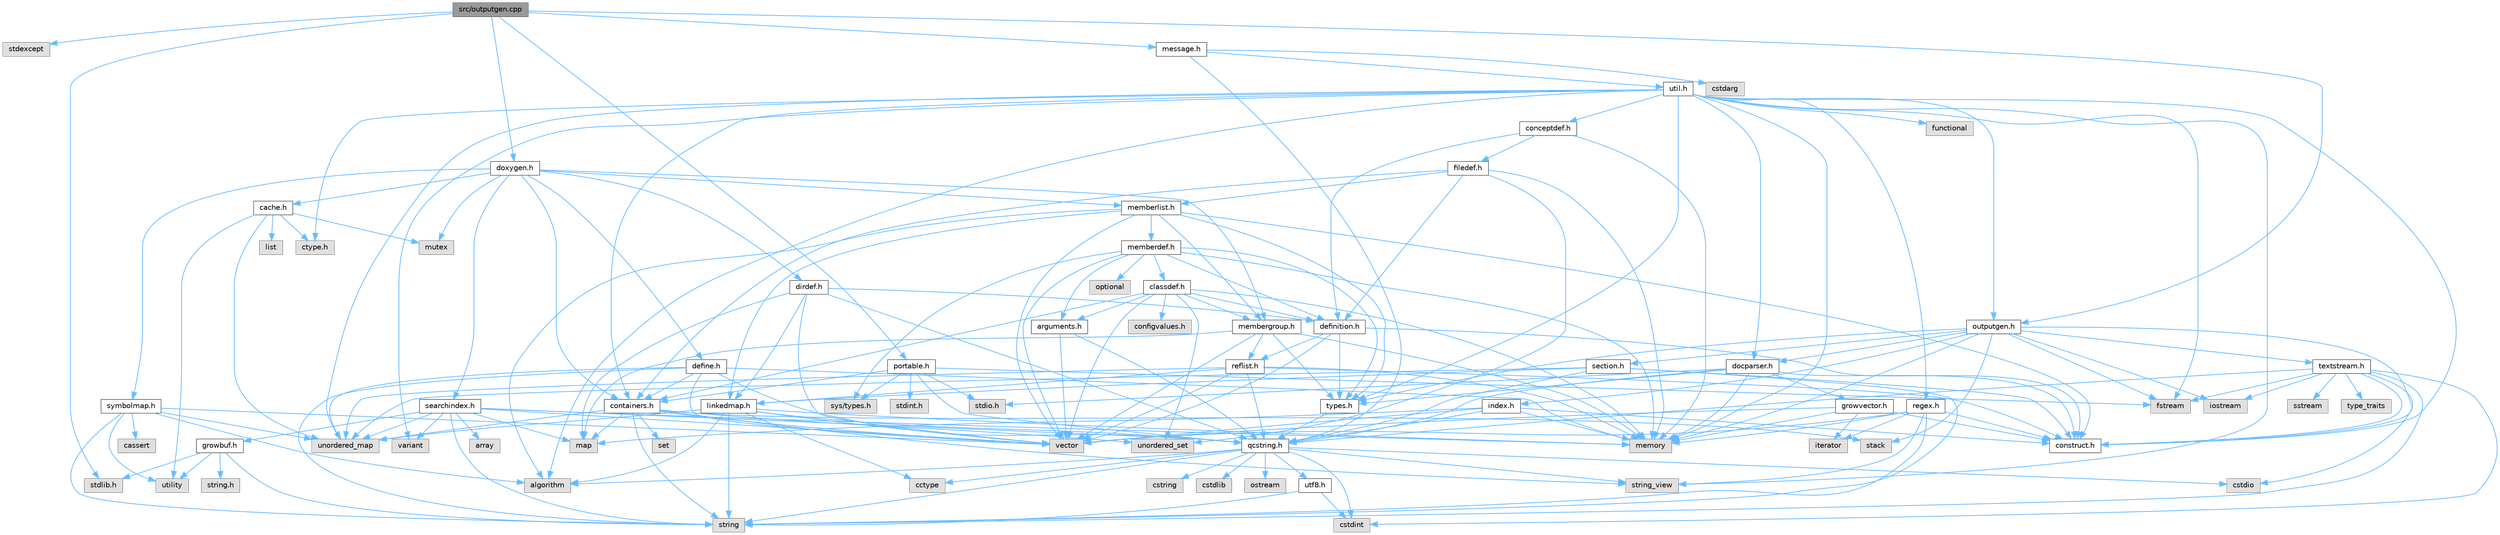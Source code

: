digraph "src/outputgen.cpp"
{
 // INTERACTIVE_SVG=YES
 // LATEX_PDF_SIZE
  bgcolor="transparent";
  edge [fontname=Helvetica,fontsize=10,labelfontname=Helvetica,labelfontsize=10];
  node [fontname=Helvetica,fontsize=10,shape=box,height=0.2,width=0.4];
  Node1 [id="Node000001",label="src/outputgen.cpp",height=0.2,width=0.4,color="gray40", fillcolor="grey60", style="filled", fontcolor="black",tooltip=" "];
  Node1 -> Node2 [id="edge1_Node000001_Node000002",color="steelblue1",style="solid",tooltip=" "];
  Node2 [id="Node000002",label="stdexcept",height=0.2,width=0.4,color="grey60", fillcolor="#E0E0E0", style="filled",tooltip=" "];
  Node1 -> Node3 [id="edge2_Node000001_Node000003",color="steelblue1",style="solid",tooltip=" "];
  Node3 [id="Node000003",label="stdlib.h",height=0.2,width=0.4,color="grey60", fillcolor="#E0E0E0", style="filled",tooltip=" "];
  Node1 -> Node4 [id="edge3_Node000001_Node000004",color="steelblue1",style="solid",tooltip=" "];
  Node4 [id="Node000004",label="doxygen.h",height=0.2,width=0.4,color="grey40", fillcolor="white", style="filled",URL="$d1/da1/doxygen_8h.html",tooltip=" "];
  Node4 -> Node5 [id="edge4_Node000004_Node000005",color="steelblue1",style="solid",tooltip=" "];
  Node5 [id="Node000005",label="mutex",height=0.2,width=0.4,color="grey60", fillcolor="#E0E0E0", style="filled",tooltip=" "];
  Node4 -> Node6 [id="edge5_Node000004_Node000006",color="steelblue1",style="solid",tooltip=" "];
  Node6 [id="Node000006",label="containers.h",height=0.2,width=0.4,color="grey40", fillcolor="white", style="filled",URL="$d5/d75/containers_8h.html",tooltip=" "];
  Node6 -> Node7 [id="edge6_Node000006_Node000007",color="steelblue1",style="solid",tooltip=" "];
  Node7 [id="Node000007",label="vector",height=0.2,width=0.4,color="grey60", fillcolor="#E0E0E0", style="filled",tooltip=" "];
  Node6 -> Node8 [id="edge7_Node000006_Node000008",color="steelblue1",style="solid",tooltip=" "];
  Node8 [id="Node000008",label="string",height=0.2,width=0.4,color="grey60", fillcolor="#E0E0E0", style="filled",tooltip=" "];
  Node6 -> Node9 [id="edge8_Node000006_Node000009",color="steelblue1",style="solid",tooltip=" "];
  Node9 [id="Node000009",label="string_view",height=0.2,width=0.4,color="grey60", fillcolor="#E0E0E0", style="filled",tooltip=" "];
  Node6 -> Node10 [id="edge9_Node000006_Node000010",color="steelblue1",style="solid",tooltip=" "];
  Node10 [id="Node000010",label="set",height=0.2,width=0.4,color="grey60", fillcolor="#E0E0E0", style="filled",tooltip=" "];
  Node6 -> Node11 [id="edge10_Node000006_Node000011",color="steelblue1",style="solid",tooltip=" "];
  Node11 [id="Node000011",label="map",height=0.2,width=0.4,color="grey60", fillcolor="#E0E0E0", style="filled",tooltip=" "];
  Node6 -> Node12 [id="edge11_Node000006_Node000012",color="steelblue1",style="solid",tooltip=" "];
  Node12 [id="Node000012",label="unordered_set",height=0.2,width=0.4,color="grey60", fillcolor="#E0E0E0", style="filled",tooltip=" "];
  Node6 -> Node13 [id="edge12_Node000006_Node000013",color="steelblue1",style="solid",tooltip=" "];
  Node13 [id="Node000013",label="unordered_map",height=0.2,width=0.4,color="grey60", fillcolor="#E0E0E0", style="filled",tooltip=" "];
  Node6 -> Node14 [id="edge13_Node000006_Node000014",color="steelblue1",style="solid",tooltip=" "];
  Node14 [id="Node000014",label="stack",height=0.2,width=0.4,color="grey60", fillcolor="#E0E0E0", style="filled",tooltip=" "];
  Node4 -> Node15 [id="edge14_Node000004_Node000015",color="steelblue1",style="solid",tooltip=" "];
  Node15 [id="Node000015",label="membergroup.h",height=0.2,width=0.4,color="grey40", fillcolor="white", style="filled",URL="$d9/d11/membergroup_8h.html",tooltip=" "];
  Node15 -> Node7 [id="edge15_Node000015_Node000007",color="steelblue1",style="solid",tooltip=" "];
  Node15 -> Node11 [id="edge16_Node000015_Node000011",color="steelblue1",style="solid",tooltip=" "];
  Node15 -> Node16 [id="edge17_Node000015_Node000016",color="steelblue1",style="solid",tooltip=" "];
  Node16 [id="Node000016",label="memory",height=0.2,width=0.4,color="grey60", fillcolor="#E0E0E0", style="filled",tooltip=" "];
  Node15 -> Node17 [id="edge18_Node000015_Node000017",color="steelblue1",style="solid",tooltip=" "];
  Node17 [id="Node000017",label="types.h",height=0.2,width=0.4,color="grey40", fillcolor="white", style="filled",URL="$d9/d49/types_8h.html",tooltip="This file contains a number of basic enums and types."];
  Node17 -> Node18 [id="edge19_Node000017_Node000018",color="steelblue1",style="solid",tooltip=" "];
  Node18 [id="Node000018",label="qcstring.h",height=0.2,width=0.4,color="grey40", fillcolor="white", style="filled",URL="$d7/d5c/qcstring_8h.html",tooltip=" "];
  Node18 -> Node8 [id="edge20_Node000018_Node000008",color="steelblue1",style="solid",tooltip=" "];
  Node18 -> Node9 [id="edge21_Node000018_Node000009",color="steelblue1",style="solid",tooltip=" "];
  Node18 -> Node19 [id="edge22_Node000018_Node000019",color="steelblue1",style="solid",tooltip=" "];
  Node19 [id="Node000019",label="algorithm",height=0.2,width=0.4,color="grey60", fillcolor="#E0E0E0", style="filled",tooltip=" "];
  Node18 -> Node20 [id="edge23_Node000018_Node000020",color="steelblue1",style="solid",tooltip=" "];
  Node20 [id="Node000020",label="cctype",height=0.2,width=0.4,color="grey60", fillcolor="#E0E0E0", style="filled",tooltip=" "];
  Node18 -> Node21 [id="edge24_Node000018_Node000021",color="steelblue1",style="solid",tooltip=" "];
  Node21 [id="Node000021",label="cstring",height=0.2,width=0.4,color="grey60", fillcolor="#E0E0E0", style="filled",tooltip=" "];
  Node18 -> Node22 [id="edge25_Node000018_Node000022",color="steelblue1",style="solid",tooltip=" "];
  Node22 [id="Node000022",label="cstdio",height=0.2,width=0.4,color="grey60", fillcolor="#E0E0E0", style="filled",tooltip=" "];
  Node18 -> Node23 [id="edge26_Node000018_Node000023",color="steelblue1",style="solid",tooltip=" "];
  Node23 [id="Node000023",label="cstdlib",height=0.2,width=0.4,color="grey60", fillcolor="#E0E0E0", style="filled",tooltip=" "];
  Node18 -> Node24 [id="edge27_Node000018_Node000024",color="steelblue1",style="solid",tooltip=" "];
  Node24 [id="Node000024",label="cstdint",height=0.2,width=0.4,color="grey60", fillcolor="#E0E0E0", style="filled",tooltip=" "];
  Node18 -> Node25 [id="edge28_Node000018_Node000025",color="steelblue1",style="solid",tooltip=" "];
  Node25 [id="Node000025",label="ostream",height=0.2,width=0.4,color="grey60", fillcolor="#E0E0E0", style="filled",tooltip=" "];
  Node18 -> Node26 [id="edge29_Node000018_Node000026",color="steelblue1",style="solid",tooltip=" "];
  Node26 [id="Node000026",label="utf8.h",height=0.2,width=0.4,color="grey40", fillcolor="white", style="filled",URL="$db/d7c/utf8_8h.html",tooltip="Various UTF8 related helper functions."];
  Node26 -> Node24 [id="edge30_Node000026_Node000024",color="steelblue1",style="solid",tooltip=" "];
  Node26 -> Node8 [id="edge31_Node000026_Node000008",color="steelblue1",style="solid",tooltip=" "];
  Node15 -> Node27 [id="edge32_Node000015_Node000027",color="steelblue1",style="solid",tooltip=" "];
  Node27 [id="Node000027",label="reflist.h",height=0.2,width=0.4,color="grey40", fillcolor="white", style="filled",URL="$d1/d02/reflist_8h.html",tooltip=" "];
  Node27 -> Node7 [id="edge33_Node000027_Node000007",color="steelblue1",style="solid",tooltip=" "];
  Node27 -> Node13 [id="edge34_Node000027_Node000013",color="steelblue1",style="solid",tooltip=" "];
  Node27 -> Node16 [id="edge35_Node000027_Node000016",color="steelblue1",style="solid",tooltip=" "];
  Node27 -> Node18 [id="edge36_Node000027_Node000018",color="steelblue1",style="solid",tooltip=" "];
  Node27 -> Node28 [id="edge37_Node000027_Node000028",color="steelblue1",style="solid",tooltip=" "];
  Node28 [id="Node000028",label="linkedmap.h",height=0.2,width=0.4,color="grey40", fillcolor="white", style="filled",URL="$da/de1/linkedmap_8h.html",tooltip=" "];
  Node28 -> Node13 [id="edge38_Node000028_Node000013",color="steelblue1",style="solid",tooltip=" "];
  Node28 -> Node7 [id="edge39_Node000028_Node000007",color="steelblue1",style="solid",tooltip=" "];
  Node28 -> Node16 [id="edge40_Node000028_Node000016",color="steelblue1",style="solid",tooltip=" "];
  Node28 -> Node8 [id="edge41_Node000028_Node000008",color="steelblue1",style="solid",tooltip=" "];
  Node28 -> Node19 [id="edge42_Node000028_Node000019",color="steelblue1",style="solid",tooltip=" "];
  Node28 -> Node20 [id="edge43_Node000028_Node000020",color="steelblue1",style="solid",tooltip=" "];
  Node28 -> Node18 [id="edge44_Node000028_Node000018",color="steelblue1",style="solid",tooltip=" "];
  Node27 -> Node29 [id="edge45_Node000027_Node000029",color="steelblue1",style="solid",tooltip=" "];
  Node29 [id="Node000029",label="construct.h",height=0.2,width=0.4,color="grey40", fillcolor="white", style="filled",URL="$d7/dfc/construct_8h.html",tooltip=" "];
  Node4 -> Node30 [id="edge46_Node000004_Node000030",color="steelblue1",style="solid",tooltip=" "];
  Node30 [id="Node000030",label="dirdef.h",height=0.2,width=0.4,color="grey40", fillcolor="white", style="filled",URL="$d6/d15/dirdef_8h.html",tooltip=" "];
  Node30 -> Node7 [id="edge47_Node000030_Node000007",color="steelblue1",style="solid",tooltip=" "];
  Node30 -> Node11 [id="edge48_Node000030_Node000011",color="steelblue1",style="solid",tooltip=" "];
  Node30 -> Node18 [id="edge49_Node000030_Node000018",color="steelblue1",style="solid",tooltip=" "];
  Node30 -> Node28 [id="edge50_Node000030_Node000028",color="steelblue1",style="solid",tooltip=" "];
  Node30 -> Node31 [id="edge51_Node000030_Node000031",color="steelblue1",style="solid",tooltip=" "];
  Node31 [id="Node000031",label="definition.h",height=0.2,width=0.4,color="grey40", fillcolor="white", style="filled",URL="$df/da1/definition_8h.html",tooltip=" "];
  Node31 -> Node7 [id="edge52_Node000031_Node000007",color="steelblue1",style="solid",tooltip=" "];
  Node31 -> Node17 [id="edge53_Node000031_Node000017",color="steelblue1",style="solid",tooltip=" "];
  Node31 -> Node27 [id="edge54_Node000031_Node000027",color="steelblue1",style="solid",tooltip=" "];
  Node31 -> Node29 [id="edge55_Node000031_Node000029",color="steelblue1",style="solid",tooltip=" "];
  Node4 -> Node32 [id="edge56_Node000004_Node000032",color="steelblue1",style="solid",tooltip=" "];
  Node32 [id="Node000032",label="memberlist.h",height=0.2,width=0.4,color="grey40", fillcolor="white", style="filled",URL="$dd/d78/memberlist_8h.html",tooltip=" "];
  Node32 -> Node7 [id="edge57_Node000032_Node000007",color="steelblue1",style="solid",tooltip=" "];
  Node32 -> Node19 [id="edge58_Node000032_Node000019",color="steelblue1",style="solid",tooltip=" "];
  Node32 -> Node33 [id="edge59_Node000032_Node000033",color="steelblue1",style="solid",tooltip=" "];
  Node33 [id="Node000033",label="memberdef.h",height=0.2,width=0.4,color="grey40", fillcolor="white", style="filled",URL="$d4/d46/memberdef_8h.html",tooltip=" "];
  Node33 -> Node7 [id="edge60_Node000033_Node000007",color="steelblue1",style="solid",tooltip=" "];
  Node33 -> Node16 [id="edge61_Node000033_Node000016",color="steelblue1",style="solid",tooltip=" "];
  Node33 -> Node34 [id="edge62_Node000033_Node000034",color="steelblue1",style="solid",tooltip=" "];
  Node34 [id="Node000034",label="optional",height=0.2,width=0.4,color="grey60", fillcolor="#E0E0E0", style="filled",tooltip=" "];
  Node33 -> Node35 [id="edge63_Node000033_Node000035",color="steelblue1",style="solid",tooltip=" "];
  Node35 [id="Node000035",label="sys/types.h",height=0.2,width=0.4,color="grey60", fillcolor="#E0E0E0", style="filled",tooltip=" "];
  Node33 -> Node17 [id="edge64_Node000033_Node000017",color="steelblue1",style="solid",tooltip=" "];
  Node33 -> Node31 [id="edge65_Node000033_Node000031",color="steelblue1",style="solid",tooltip=" "];
  Node33 -> Node36 [id="edge66_Node000033_Node000036",color="steelblue1",style="solid",tooltip=" "];
  Node36 [id="Node000036",label="arguments.h",height=0.2,width=0.4,color="grey40", fillcolor="white", style="filled",URL="$df/d9b/arguments_8h.html",tooltip=" "];
  Node36 -> Node7 [id="edge67_Node000036_Node000007",color="steelblue1",style="solid",tooltip=" "];
  Node36 -> Node18 [id="edge68_Node000036_Node000018",color="steelblue1",style="solid",tooltip=" "];
  Node33 -> Node37 [id="edge69_Node000033_Node000037",color="steelblue1",style="solid",tooltip=" "];
  Node37 [id="Node000037",label="classdef.h",height=0.2,width=0.4,color="grey40", fillcolor="white", style="filled",URL="$d1/da6/classdef_8h.html",tooltip=" "];
  Node37 -> Node16 [id="edge70_Node000037_Node000016",color="steelblue1",style="solid",tooltip=" "];
  Node37 -> Node7 [id="edge71_Node000037_Node000007",color="steelblue1",style="solid",tooltip=" "];
  Node37 -> Node12 [id="edge72_Node000037_Node000012",color="steelblue1",style="solid",tooltip=" "];
  Node37 -> Node6 [id="edge73_Node000037_Node000006",color="steelblue1",style="solid",tooltip=" "];
  Node37 -> Node31 [id="edge74_Node000037_Node000031",color="steelblue1",style="solid",tooltip=" "];
  Node37 -> Node36 [id="edge75_Node000037_Node000036",color="steelblue1",style="solid",tooltip=" "];
  Node37 -> Node15 [id="edge76_Node000037_Node000015",color="steelblue1",style="solid",tooltip=" "];
  Node37 -> Node38 [id="edge77_Node000037_Node000038",color="steelblue1",style="solid",tooltip=" "];
  Node38 [id="Node000038",label="configvalues.h",height=0.2,width=0.4,color="grey60", fillcolor="#E0E0E0", style="filled",tooltip=" "];
  Node32 -> Node28 [id="edge78_Node000032_Node000028",color="steelblue1",style="solid",tooltip=" "];
  Node32 -> Node17 [id="edge79_Node000032_Node000017",color="steelblue1",style="solid",tooltip=" "];
  Node32 -> Node15 [id="edge80_Node000032_Node000015",color="steelblue1",style="solid",tooltip=" "];
  Node32 -> Node29 [id="edge81_Node000032_Node000029",color="steelblue1",style="solid",tooltip=" "];
  Node4 -> Node39 [id="edge82_Node000004_Node000039",color="steelblue1",style="solid",tooltip=" "];
  Node39 [id="Node000039",label="define.h",height=0.2,width=0.4,color="grey40", fillcolor="white", style="filled",URL="$df/d67/define_8h.html",tooltip=" "];
  Node39 -> Node7 [id="edge83_Node000039_Node000007",color="steelblue1",style="solid",tooltip=" "];
  Node39 -> Node16 [id="edge84_Node000039_Node000016",color="steelblue1",style="solid",tooltip=" "];
  Node39 -> Node8 [id="edge85_Node000039_Node000008",color="steelblue1",style="solid",tooltip=" "];
  Node39 -> Node13 [id="edge86_Node000039_Node000013",color="steelblue1",style="solid",tooltip=" "];
  Node39 -> Node18 [id="edge87_Node000039_Node000018",color="steelblue1",style="solid",tooltip=" "];
  Node39 -> Node6 [id="edge88_Node000039_Node000006",color="steelblue1",style="solid",tooltip=" "];
  Node4 -> Node40 [id="edge89_Node000004_Node000040",color="steelblue1",style="solid",tooltip=" "];
  Node40 [id="Node000040",label="cache.h",height=0.2,width=0.4,color="grey40", fillcolor="white", style="filled",URL="$d3/d26/cache_8h.html",tooltip=" "];
  Node40 -> Node41 [id="edge90_Node000040_Node000041",color="steelblue1",style="solid",tooltip=" "];
  Node41 [id="Node000041",label="list",height=0.2,width=0.4,color="grey60", fillcolor="#E0E0E0", style="filled",tooltip=" "];
  Node40 -> Node13 [id="edge91_Node000040_Node000013",color="steelblue1",style="solid",tooltip=" "];
  Node40 -> Node5 [id="edge92_Node000040_Node000005",color="steelblue1",style="solid",tooltip=" "];
  Node40 -> Node42 [id="edge93_Node000040_Node000042",color="steelblue1",style="solid",tooltip=" "];
  Node42 [id="Node000042",label="utility",height=0.2,width=0.4,color="grey60", fillcolor="#E0E0E0", style="filled",tooltip=" "];
  Node40 -> Node43 [id="edge94_Node000040_Node000043",color="steelblue1",style="solid",tooltip=" "];
  Node43 [id="Node000043",label="ctype.h",height=0.2,width=0.4,color="grey60", fillcolor="#E0E0E0", style="filled",tooltip=" "];
  Node4 -> Node44 [id="edge95_Node000004_Node000044",color="steelblue1",style="solid",tooltip=" "];
  Node44 [id="Node000044",label="symbolmap.h",height=0.2,width=0.4,color="grey40", fillcolor="white", style="filled",URL="$d7/ddd/symbolmap_8h.html",tooltip=" "];
  Node44 -> Node19 [id="edge96_Node000044_Node000019",color="steelblue1",style="solid",tooltip=" "];
  Node44 -> Node13 [id="edge97_Node000044_Node000013",color="steelblue1",style="solid",tooltip=" "];
  Node44 -> Node7 [id="edge98_Node000044_Node000007",color="steelblue1",style="solid",tooltip=" "];
  Node44 -> Node8 [id="edge99_Node000044_Node000008",color="steelblue1",style="solid",tooltip=" "];
  Node44 -> Node42 [id="edge100_Node000044_Node000042",color="steelblue1",style="solid",tooltip=" "];
  Node44 -> Node45 [id="edge101_Node000044_Node000045",color="steelblue1",style="solid",tooltip=" "];
  Node45 [id="Node000045",label="cassert",height=0.2,width=0.4,color="grey60", fillcolor="#E0E0E0", style="filled",tooltip=" "];
  Node4 -> Node46 [id="edge102_Node000004_Node000046",color="steelblue1",style="solid",tooltip=" "];
  Node46 [id="Node000046",label="searchindex.h",height=0.2,width=0.4,color="grey40", fillcolor="white", style="filled",URL="$de/d07/searchindex_8h.html",tooltip="Web server based search engine."];
  Node46 -> Node16 [id="edge103_Node000046_Node000016",color="steelblue1",style="solid",tooltip=" "];
  Node46 -> Node7 [id="edge104_Node000046_Node000007",color="steelblue1",style="solid",tooltip=" "];
  Node46 -> Node11 [id="edge105_Node000046_Node000011",color="steelblue1",style="solid",tooltip=" "];
  Node46 -> Node13 [id="edge106_Node000046_Node000013",color="steelblue1",style="solid",tooltip=" "];
  Node46 -> Node8 [id="edge107_Node000046_Node000008",color="steelblue1",style="solid",tooltip=" "];
  Node46 -> Node47 [id="edge108_Node000046_Node000047",color="steelblue1",style="solid",tooltip=" "];
  Node47 [id="Node000047",label="array",height=0.2,width=0.4,color="grey60", fillcolor="#E0E0E0", style="filled",tooltip=" "];
  Node46 -> Node48 [id="edge109_Node000046_Node000048",color="steelblue1",style="solid",tooltip=" "];
  Node48 [id="Node000048",label="variant",height=0.2,width=0.4,color="grey60", fillcolor="#E0E0E0", style="filled",tooltip=" "];
  Node46 -> Node18 [id="edge110_Node000046_Node000018",color="steelblue1",style="solid",tooltip=" "];
  Node46 -> Node49 [id="edge111_Node000046_Node000049",color="steelblue1",style="solid",tooltip=" "];
  Node49 [id="Node000049",label="growbuf.h",height=0.2,width=0.4,color="grey40", fillcolor="white", style="filled",URL="$dd/d72/growbuf_8h.html",tooltip=" "];
  Node49 -> Node42 [id="edge112_Node000049_Node000042",color="steelblue1",style="solid",tooltip=" "];
  Node49 -> Node3 [id="edge113_Node000049_Node000003",color="steelblue1",style="solid",tooltip=" "];
  Node49 -> Node50 [id="edge114_Node000049_Node000050",color="steelblue1",style="solid",tooltip=" "];
  Node50 [id="Node000050",label="string.h",height=0.2,width=0.4,color="grey60", fillcolor="#E0E0E0", style="filled",tooltip=" "];
  Node49 -> Node8 [id="edge115_Node000049_Node000008",color="steelblue1",style="solid",tooltip=" "];
  Node1 -> Node51 [id="edge116_Node000001_Node000051",color="steelblue1",style="solid",tooltip=" "];
  Node51 [id="Node000051",label="outputgen.h",height=0.2,width=0.4,color="grey40", fillcolor="white", style="filled",URL="$df/d06/outputgen_8h.html",tooltip=" "];
  Node51 -> Node16 [id="edge117_Node000051_Node000016",color="steelblue1",style="solid",tooltip=" "];
  Node51 -> Node14 [id="edge118_Node000051_Node000014",color="steelblue1",style="solid",tooltip=" "];
  Node51 -> Node52 [id="edge119_Node000051_Node000052",color="steelblue1",style="solid",tooltip=" "];
  Node52 [id="Node000052",label="iostream",height=0.2,width=0.4,color="grey60", fillcolor="#E0E0E0", style="filled",tooltip=" "];
  Node51 -> Node53 [id="edge120_Node000051_Node000053",color="steelblue1",style="solid",tooltip=" "];
  Node53 [id="Node000053",label="fstream",height=0.2,width=0.4,color="grey60", fillcolor="#E0E0E0", style="filled",tooltip=" "];
  Node51 -> Node17 [id="edge121_Node000051_Node000017",color="steelblue1",style="solid",tooltip=" "];
  Node51 -> Node54 [id="edge122_Node000051_Node000054",color="steelblue1",style="solid",tooltip=" "];
  Node54 [id="Node000054",label="index.h",height=0.2,width=0.4,color="grey40", fillcolor="white", style="filled",URL="$d1/db5/index_8h.html",tooltip=" "];
  Node54 -> Node16 [id="edge123_Node000054_Node000016",color="steelblue1",style="solid",tooltip=" "];
  Node54 -> Node7 [id="edge124_Node000054_Node000007",color="steelblue1",style="solid",tooltip=" "];
  Node54 -> Node11 [id="edge125_Node000054_Node000011",color="steelblue1",style="solid",tooltip=" "];
  Node54 -> Node18 [id="edge126_Node000054_Node000018",color="steelblue1",style="solid",tooltip=" "];
  Node54 -> Node29 [id="edge127_Node000054_Node000029",color="steelblue1",style="solid",tooltip=" "];
  Node51 -> Node55 [id="edge128_Node000051_Node000055",color="steelblue1",style="solid",tooltip=" "];
  Node55 [id="Node000055",label="section.h",height=0.2,width=0.4,color="grey40", fillcolor="white", style="filled",URL="$d1/d2a/section_8h.html",tooltip=" "];
  Node55 -> Node8 [id="edge129_Node000055_Node000008",color="steelblue1",style="solid",tooltip=" "];
  Node55 -> Node13 [id="edge130_Node000055_Node000013",color="steelblue1",style="solid",tooltip=" "];
  Node55 -> Node18 [id="edge131_Node000055_Node000018",color="steelblue1",style="solid",tooltip=" "];
  Node55 -> Node28 [id="edge132_Node000055_Node000028",color="steelblue1",style="solid",tooltip=" "];
  Node55 -> Node29 [id="edge133_Node000055_Node000029",color="steelblue1",style="solid",tooltip=" "];
  Node51 -> Node56 [id="edge134_Node000051_Node000056",color="steelblue1",style="solid",tooltip=" "];
  Node56 [id="Node000056",label="textstream.h",height=0.2,width=0.4,color="grey40", fillcolor="white", style="filled",URL="$d4/d7d/textstream_8h.html",tooltip=" "];
  Node56 -> Node8 [id="edge135_Node000056_Node000008",color="steelblue1",style="solid",tooltip=" "];
  Node56 -> Node52 [id="edge136_Node000056_Node000052",color="steelblue1",style="solid",tooltip=" "];
  Node56 -> Node57 [id="edge137_Node000056_Node000057",color="steelblue1",style="solid",tooltip=" "];
  Node57 [id="Node000057",label="sstream",height=0.2,width=0.4,color="grey60", fillcolor="#E0E0E0", style="filled",tooltip=" "];
  Node56 -> Node24 [id="edge138_Node000056_Node000024",color="steelblue1",style="solid",tooltip=" "];
  Node56 -> Node22 [id="edge139_Node000056_Node000022",color="steelblue1",style="solid",tooltip=" "];
  Node56 -> Node53 [id="edge140_Node000056_Node000053",color="steelblue1",style="solid",tooltip=" "];
  Node56 -> Node58 [id="edge141_Node000056_Node000058",color="steelblue1",style="solid",tooltip=" "];
  Node58 [id="Node000058",label="type_traits",height=0.2,width=0.4,color="grey60", fillcolor="#E0E0E0", style="filled",tooltip=" "];
  Node56 -> Node18 [id="edge142_Node000056_Node000018",color="steelblue1",style="solid",tooltip=" "];
  Node56 -> Node29 [id="edge143_Node000056_Node000029",color="steelblue1",style="solid",tooltip=" "];
  Node51 -> Node59 [id="edge144_Node000051_Node000059",color="steelblue1",style="solid",tooltip=" "];
  Node59 [id="Node000059",label="docparser.h",height=0.2,width=0.4,color="grey40", fillcolor="white", style="filled",URL="$de/d9c/docparser_8h.html",tooltip=" "];
  Node59 -> Node60 [id="edge145_Node000059_Node000060",color="steelblue1",style="solid",tooltip=" "];
  Node60 [id="Node000060",label="stdio.h",height=0.2,width=0.4,color="grey60", fillcolor="#E0E0E0", style="filled",tooltip=" "];
  Node59 -> Node16 [id="edge146_Node000059_Node000016",color="steelblue1",style="solid",tooltip=" "];
  Node59 -> Node18 [id="edge147_Node000059_Node000018",color="steelblue1",style="solid",tooltip=" "];
  Node59 -> Node61 [id="edge148_Node000059_Node000061",color="steelblue1",style="solid",tooltip=" "];
  Node61 [id="Node000061",label="growvector.h",height=0.2,width=0.4,color="grey40", fillcolor="white", style="filled",URL="$d7/d50/growvector_8h.html",tooltip=" "];
  Node61 -> Node7 [id="edge149_Node000061_Node000007",color="steelblue1",style="solid",tooltip=" "];
  Node61 -> Node16 [id="edge150_Node000061_Node000016",color="steelblue1",style="solid",tooltip=" "];
  Node61 -> Node62 [id="edge151_Node000061_Node000062",color="steelblue1",style="solid",tooltip=" "];
  Node62 [id="Node000062",label="iterator",height=0.2,width=0.4,color="grey60", fillcolor="#E0E0E0", style="filled",tooltip=" "];
  Node61 -> Node29 [id="edge152_Node000061_Node000029",color="steelblue1",style="solid",tooltip=" "];
  Node59 -> Node29 [id="edge153_Node000059_Node000029",color="steelblue1",style="solid",tooltip=" "];
  Node59 -> Node17 [id="edge154_Node000059_Node000017",color="steelblue1",style="solid",tooltip=" "];
  Node51 -> Node29 [id="edge155_Node000051_Node000029",color="steelblue1",style="solid",tooltip=" "];
  Node1 -> Node63 [id="edge156_Node000001_Node000063",color="steelblue1",style="solid",tooltip=" "];
  Node63 [id="Node000063",label="message.h",height=0.2,width=0.4,color="grey40", fillcolor="white", style="filled",URL="$d2/d0d/message_8h.html",tooltip=" "];
  Node63 -> Node64 [id="edge157_Node000063_Node000064",color="steelblue1",style="solid",tooltip=" "];
  Node64 [id="Node000064",label="cstdarg",height=0.2,width=0.4,color="grey60", fillcolor="#E0E0E0", style="filled",tooltip=" "];
  Node63 -> Node18 [id="edge158_Node000063_Node000018",color="steelblue1",style="solid",tooltip=" "];
  Node63 -> Node65 [id="edge159_Node000063_Node000065",color="steelblue1",style="solid",tooltip=" "];
  Node65 [id="Node000065",label="util.h",height=0.2,width=0.4,color="grey40", fillcolor="white", style="filled",URL="$d8/d3c/util_8h.html",tooltip="A bunch of utility functions."];
  Node65 -> Node16 [id="edge160_Node000065_Node000016",color="steelblue1",style="solid",tooltip=" "];
  Node65 -> Node13 [id="edge161_Node000065_Node000013",color="steelblue1",style="solid",tooltip=" "];
  Node65 -> Node19 [id="edge162_Node000065_Node000019",color="steelblue1",style="solid",tooltip=" "];
  Node65 -> Node66 [id="edge163_Node000065_Node000066",color="steelblue1",style="solid",tooltip=" "];
  Node66 [id="Node000066",label="functional",height=0.2,width=0.4,color="grey60", fillcolor="#E0E0E0", style="filled",tooltip=" "];
  Node65 -> Node53 [id="edge164_Node000065_Node000053",color="steelblue1",style="solid",tooltip=" "];
  Node65 -> Node48 [id="edge165_Node000065_Node000048",color="steelblue1",style="solid",tooltip=" "];
  Node65 -> Node9 [id="edge166_Node000065_Node000009",color="steelblue1",style="solid",tooltip=" "];
  Node65 -> Node43 [id="edge167_Node000065_Node000043",color="steelblue1",style="solid",tooltip=" "];
  Node65 -> Node17 [id="edge168_Node000065_Node000017",color="steelblue1",style="solid",tooltip=" "];
  Node65 -> Node59 [id="edge169_Node000065_Node000059",color="steelblue1",style="solid",tooltip=" "];
  Node65 -> Node6 [id="edge170_Node000065_Node000006",color="steelblue1",style="solid",tooltip=" "];
  Node65 -> Node51 [id="edge171_Node000065_Node000051",color="steelblue1",style="solid",tooltip=" "];
  Node65 -> Node67 [id="edge172_Node000065_Node000067",color="steelblue1",style="solid",tooltip=" "];
  Node67 [id="Node000067",label="regex.h",height=0.2,width=0.4,color="grey40", fillcolor="white", style="filled",URL="$d1/d21/regex_8h.html",tooltip=" "];
  Node67 -> Node16 [id="edge173_Node000067_Node000016",color="steelblue1",style="solid",tooltip=" "];
  Node67 -> Node8 [id="edge174_Node000067_Node000008",color="steelblue1",style="solid",tooltip=" "];
  Node67 -> Node9 [id="edge175_Node000067_Node000009",color="steelblue1",style="solid",tooltip=" "];
  Node67 -> Node7 [id="edge176_Node000067_Node000007",color="steelblue1",style="solid",tooltip=" "];
  Node67 -> Node62 [id="edge177_Node000067_Node000062",color="steelblue1",style="solid",tooltip=" "];
  Node67 -> Node29 [id="edge178_Node000067_Node000029",color="steelblue1",style="solid",tooltip=" "];
  Node65 -> Node68 [id="edge179_Node000065_Node000068",color="steelblue1",style="solid",tooltip=" "];
  Node68 [id="Node000068",label="conceptdef.h",height=0.2,width=0.4,color="grey40", fillcolor="white", style="filled",URL="$da/df1/conceptdef_8h.html",tooltip=" "];
  Node68 -> Node16 [id="edge180_Node000068_Node000016",color="steelblue1",style="solid",tooltip=" "];
  Node68 -> Node31 [id="edge181_Node000068_Node000031",color="steelblue1",style="solid",tooltip=" "];
  Node68 -> Node69 [id="edge182_Node000068_Node000069",color="steelblue1",style="solid",tooltip=" "];
  Node69 [id="Node000069",label="filedef.h",height=0.2,width=0.4,color="grey40", fillcolor="white", style="filled",URL="$d4/d3a/filedef_8h.html",tooltip=" "];
  Node69 -> Node16 [id="edge183_Node000069_Node000016",color="steelblue1",style="solid",tooltip=" "];
  Node69 -> Node12 [id="edge184_Node000069_Node000012",color="steelblue1",style="solid",tooltip=" "];
  Node69 -> Node31 [id="edge185_Node000069_Node000031",color="steelblue1",style="solid",tooltip=" "];
  Node69 -> Node32 [id="edge186_Node000069_Node000032",color="steelblue1",style="solid",tooltip=" "];
  Node69 -> Node6 [id="edge187_Node000069_Node000006",color="steelblue1",style="solid",tooltip=" "];
  Node65 -> Node29 [id="edge188_Node000065_Node000029",color="steelblue1",style="solid",tooltip=" "];
  Node1 -> Node70 [id="edge189_Node000001_Node000070",color="steelblue1",style="solid",tooltip=" "];
  Node70 [id="Node000070",label="portable.h",height=0.2,width=0.4,color="grey40", fillcolor="white", style="filled",URL="$d2/de2/portable_8h.html",tooltip="Portable versions of functions that are platform dependent."];
  Node70 -> Node60 [id="edge190_Node000070_Node000060",color="steelblue1",style="solid",tooltip=" "];
  Node70 -> Node35 [id="edge191_Node000070_Node000035",color="steelblue1",style="solid",tooltip=" "];
  Node70 -> Node71 [id="edge192_Node000070_Node000071",color="steelblue1",style="solid",tooltip=" "];
  Node71 [id="Node000071",label="stdint.h",height=0.2,width=0.4,color="grey60", fillcolor="#E0E0E0", style="filled",tooltip=" "];
  Node70 -> Node53 [id="edge193_Node000070_Node000053",color="steelblue1",style="solid",tooltip=" "];
  Node70 -> Node6 [id="edge194_Node000070_Node000006",color="steelblue1",style="solid",tooltip=" "];
  Node70 -> Node18 [id="edge195_Node000070_Node000018",color="steelblue1",style="solid",tooltip=" "];
}
